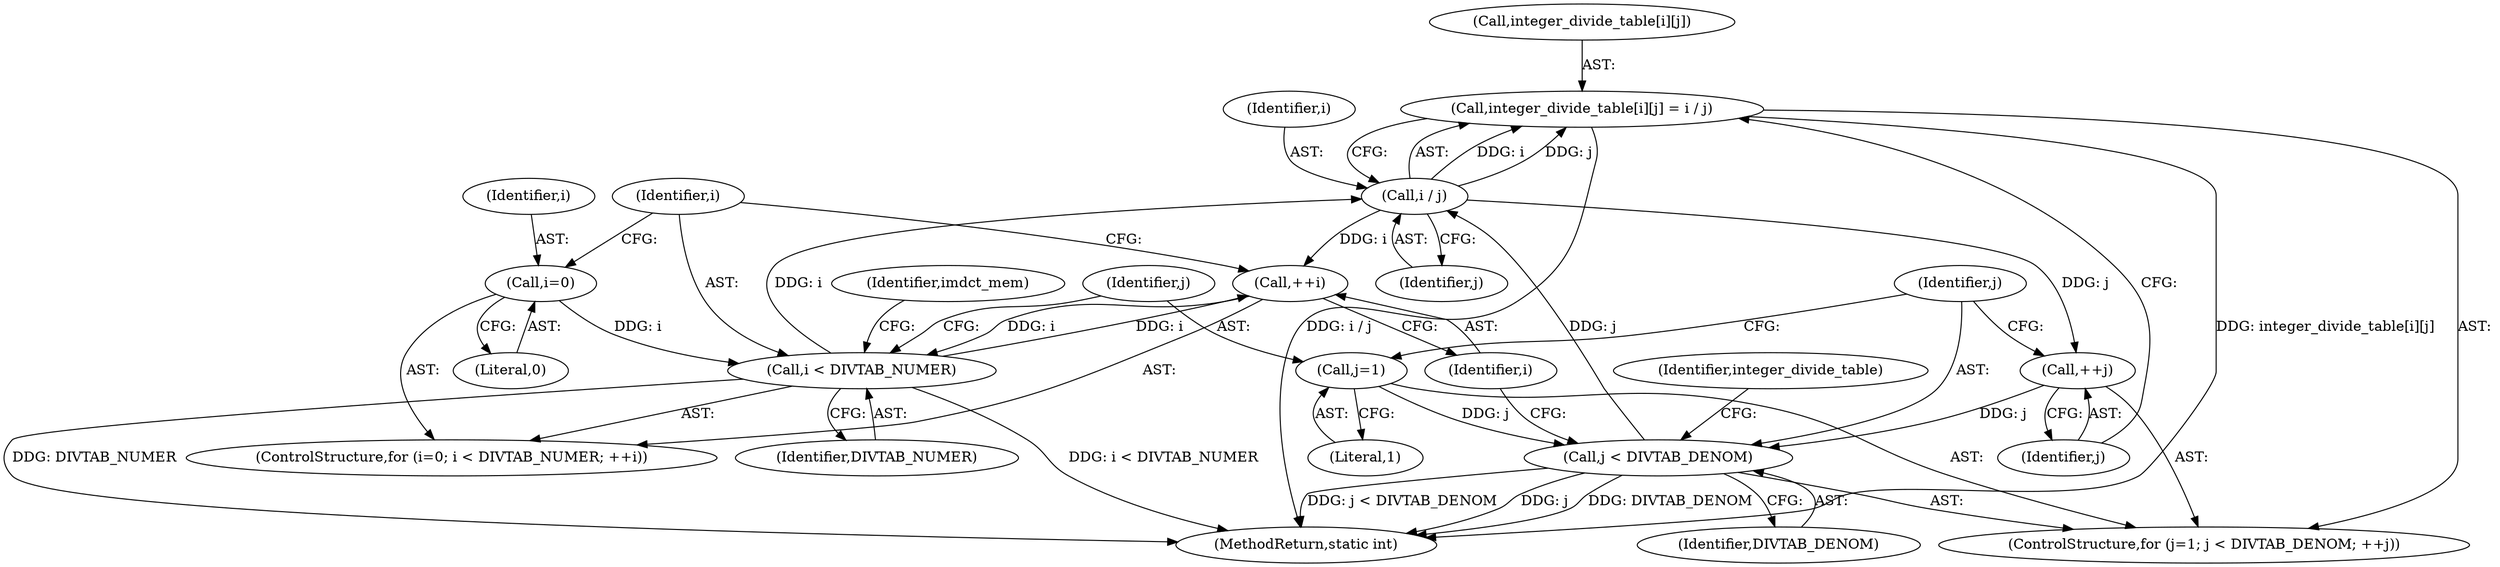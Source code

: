 digraph "0_stb_244d83bc3d859293f55812d48b3db168e581f6ab_0@array" {
"1003363" [label="(Call,integer_divide_table[i][j] = i / j)"];
"1003369" [label="(Call,i / j)"];
"1003349" [label="(Call,i < DIVTAB_NUMER)"];
"1003352" [label="(Call,++i)"];
"1003346" [label="(Call,i=0)"];
"1003358" [label="(Call,j < DIVTAB_DENOM)"];
"1003355" [label="(Call,j=1)"];
"1003361" [label="(Call,++j)"];
"1003369" [label="(Call,i / j)"];
"1003546" [label="(MethodReturn,static int)"];
"1003358" [label="(Call,j < DIVTAB_DENOM)"];
"1003350" [label="(Identifier,i)"];
"1003354" [label="(ControlStructure,for (j=1; j < DIVTAB_DENOM; ++j))"];
"1003348" [label="(Literal,0)"];
"1003371" [label="(Identifier,j)"];
"1003362" [label="(Identifier,j)"];
"1003345" [label="(ControlStructure,for (i=0; i < DIVTAB_NUMER; ++i))"];
"1003364" [label="(Call,integer_divide_table[i][j])"];
"1003346" [label="(Call,i=0)"];
"1003363" [label="(Call,integer_divide_table[i][j] = i / j)"];
"1003356" [label="(Identifier,j)"];
"1003360" [label="(Identifier,DIVTAB_DENOM)"];
"1003355" [label="(Call,j=1)"];
"1003352" [label="(Call,++i)"];
"1003347" [label="(Identifier,i)"];
"1003349" [label="(Call,i < DIVTAB_NUMER)"];
"1003375" [label="(Identifier,imdct_mem)"];
"1003361" [label="(Call,++j)"];
"1003351" [label="(Identifier,DIVTAB_NUMER)"];
"1003353" [label="(Identifier,i)"];
"1003359" [label="(Identifier,j)"];
"1003370" [label="(Identifier,i)"];
"1003357" [label="(Literal,1)"];
"1003366" [label="(Identifier,integer_divide_table)"];
"1003363" -> "1003354"  [label="AST: "];
"1003363" -> "1003369"  [label="CFG: "];
"1003364" -> "1003363"  [label="AST: "];
"1003369" -> "1003363"  [label="AST: "];
"1003362" -> "1003363"  [label="CFG: "];
"1003363" -> "1003546"  [label="DDG: i / j"];
"1003363" -> "1003546"  [label="DDG: integer_divide_table[i][j]"];
"1003369" -> "1003363"  [label="DDG: i"];
"1003369" -> "1003363"  [label="DDG: j"];
"1003369" -> "1003371"  [label="CFG: "];
"1003370" -> "1003369"  [label="AST: "];
"1003371" -> "1003369"  [label="AST: "];
"1003369" -> "1003352"  [label="DDG: i"];
"1003369" -> "1003361"  [label="DDG: j"];
"1003349" -> "1003369"  [label="DDG: i"];
"1003358" -> "1003369"  [label="DDG: j"];
"1003349" -> "1003345"  [label="AST: "];
"1003349" -> "1003351"  [label="CFG: "];
"1003350" -> "1003349"  [label="AST: "];
"1003351" -> "1003349"  [label="AST: "];
"1003356" -> "1003349"  [label="CFG: "];
"1003375" -> "1003349"  [label="CFG: "];
"1003349" -> "1003546"  [label="DDG: i < DIVTAB_NUMER"];
"1003349" -> "1003546"  [label="DDG: DIVTAB_NUMER"];
"1003352" -> "1003349"  [label="DDG: i"];
"1003346" -> "1003349"  [label="DDG: i"];
"1003349" -> "1003352"  [label="DDG: i"];
"1003352" -> "1003345"  [label="AST: "];
"1003352" -> "1003353"  [label="CFG: "];
"1003353" -> "1003352"  [label="AST: "];
"1003350" -> "1003352"  [label="CFG: "];
"1003346" -> "1003345"  [label="AST: "];
"1003346" -> "1003348"  [label="CFG: "];
"1003347" -> "1003346"  [label="AST: "];
"1003348" -> "1003346"  [label="AST: "];
"1003350" -> "1003346"  [label="CFG: "];
"1003358" -> "1003354"  [label="AST: "];
"1003358" -> "1003360"  [label="CFG: "];
"1003359" -> "1003358"  [label="AST: "];
"1003360" -> "1003358"  [label="AST: "];
"1003366" -> "1003358"  [label="CFG: "];
"1003353" -> "1003358"  [label="CFG: "];
"1003358" -> "1003546"  [label="DDG: j < DIVTAB_DENOM"];
"1003358" -> "1003546"  [label="DDG: j"];
"1003358" -> "1003546"  [label="DDG: DIVTAB_DENOM"];
"1003355" -> "1003358"  [label="DDG: j"];
"1003361" -> "1003358"  [label="DDG: j"];
"1003355" -> "1003354"  [label="AST: "];
"1003355" -> "1003357"  [label="CFG: "];
"1003356" -> "1003355"  [label="AST: "];
"1003357" -> "1003355"  [label="AST: "];
"1003359" -> "1003355"  [label="CFG: "];
"1003361" -> "1003354"  [label="AST: "];
"1003361" -> "1003362"  [label="CFG: "];
"1003362" -> "1003361"  [label="AST: "];
"1003359" -> "1003361"  [label="CFG: "];
}
